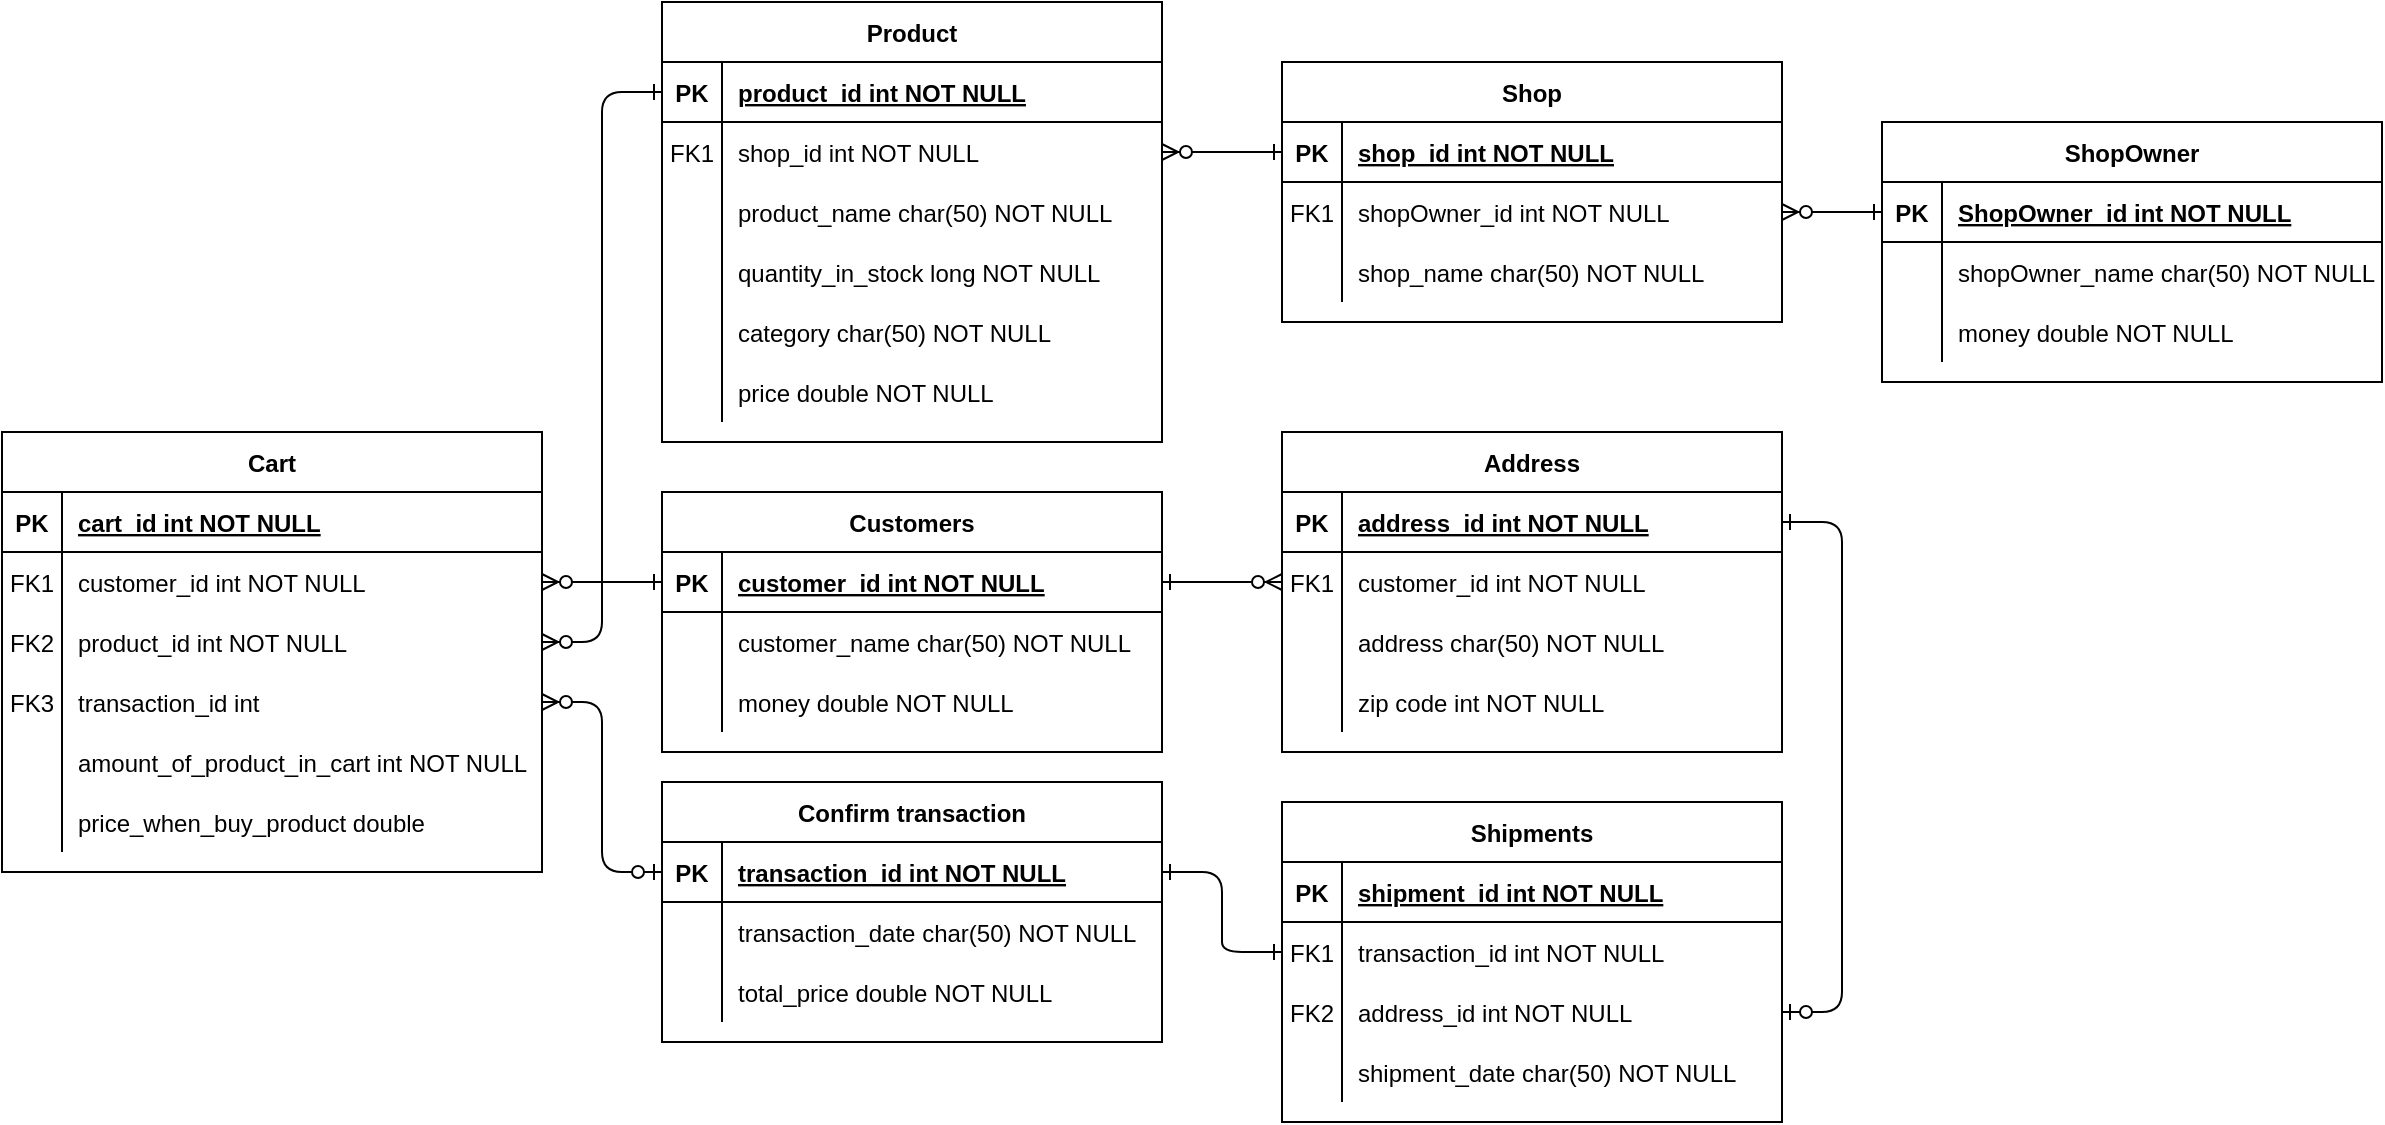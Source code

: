<mxfile version="14.4.0" type="device"><diagram id="R2lEEEUBdFMjLlhIrx00" name="Page-1"><mxGraphModel dx="2076" dy="844" grid="1" gridSize="10" guides="1" tooltips="1" connect="1" arrows="1" fold="1" page="1" pageScale="1" pageWidth="850" pageHeight="1100" math="0" shadow="0" extFonts="Permanent Marker^https://fonts.googleapis.com/css?family=Permanent+Marker"><root><mxCell id="0"/><mxCell id="1" parent="0"/><mxCell id="C-vyLk0tnHw3VtMMgP7b-12" value="" style="edgeStyle=entityRelationEdgeStyle;endArrow=ERone;startArrow=ERone;endFill=0;startFill=0;" parent="1" source="C-vyLk0tnHw3VtMMgP7b-3" target="C-vyLk0tnHw3VtMMgP7b-17" edge="1"><mxGeometry width="100" height="100" relative="1" as="geometry"><mxPoint x="400" y="180" as="sourcePoint"/><mxPoint x="460" y="205" as="targetPoint"/></mxGeometry></mxCell><mxCell id="C-vyLk0tnHw3VtMMgP7b-2" value="Confirm transaction" style="shape=table;startSize=30;container=1;collapsible=1;childLayout=tableLayout;fixedRows=1;rowLines=0;fontStyle=1;align=center;resizeLast=1;" parent="1" vertex="1"><mxGeometry x="110" y="430" width="250" height="130" as="geometry"/></mxCell><mxCell id="C-vyLk0tnHw3VtMMgP7b-3" value="" style="shape=partialRectangle;collapsible=0;dropTarget=0;pointerEvents=0;fillColor=none;points=[[0,0.5],[1,0.5]];portConstraint=eastwest;top=0;left=0;right=0;bottom=1;" parent="C-vyLk0tnHw3VtMMgP7b-2" vertex="1"><mxGeometry y="30" width="250" height="30" as="geometry"/></mxCell><mxCell id="C-vyLk0tnHw3VtMMgP7b-4" value="PK" style="shape=partialRectangle;overflow=hidden;connectable=0;fillColor=none;top=0;left=0;bottom=0;right=0;fontStyle=1;" parent="C-vyLk0tnHw3VtMMgP7b-3" vertex="1"><mxGeometry width="30" height="30" as="geometry"/></mxCell><mxCell id="C-vyLk0tnHw3VtMMgP7b-5" value="transaction_id int NOT NULL " style="shape=partialRectangle;overflow=hidden;connectable=0;fillColor=none;top=0;left=0;bottom=0;right=0;align=left;spacingLeft=6;fontStyle=5;" parent="C-vyLk0tnHw3VtMMgP7b-3" vertex="1"><mxGeometry x="30" width="220" height="30" as="geometry"/></mxCell><mxCell id="C-vyLk0tnHw3VtMMgP7b-9" value="" style="shape=partialRectangle;collapsible=0;dropTarget=0;pointerEvents=0;fillColor=none;points=[[0,0.5],[1,0.5]];portConstraint=eastwest;top=0;left=0;right=0;bottom=0;" parent="C-vyLk0tnHw3VtMMgP7b-2" vertex="1"><mxGeometry y="60" width="250" height="30" as="geometry"/></mxCell><mxCell id="C-vyLk0tnHw3VtMMgP7b-10" value="" style="shape=partialRectangle;overflow=hidden;connectable=0;fillColor=none;top=0;left=0;bottom=0;right=0;" parent="C-vyLk0tnHw3VtMMgP7b-9" vertex="1"><mxGeometry width="30" height="30" as="geometry"/></mxCell><mxCell id="C-vyLk0tnHw3VtMMgP7b-11" value="transaction_date char(50) NOT NULL" style="shape=partialRectangle;overflow=hidden;connectable=0;fillColor=none;top=0;left=0;bottom=0;right=0;align=left;spacingLeft=6;" parent="C-vyLk0tnHw3VtMMgP7b-9" vertex="1"><mxGeometry x="30" width="220" height="30" as="geometry"/></mxCell><mxCell id="ZHhgXjZ1-9pqQUuLKeYJ-200" value="" style="shape=partialRectangle;collapsible=0;dropTarget=0;pointerEvents=0;fillColor=none;points=[[0,0.5],[1,0.5]];portConstraint=eastwest;top=0;left=0;right=0;bottom=0;" vertex="1" parent="C-vyLk0tnHw3VtMMgP7b-2"><mxGeometry y="90" width="250" height="30" as="geometry"/></mxCell><mxCell id="ZHhgXjZ1-9pqQUuLKeYJ-201" value="" style="shape=partialRectangle;overflow=hidden;connectable=0;fillColor=none;top=0;left=0;bottom=0;right=0;" vertex="1" parent="ZHhgXjZ1-9pqQUuLKeYJ-200"><mxGeometry width="30" height="30" as="geometry"/></mxCell><mxCell id="ZHhgXjZ1-9pqQUuLKeYJ-202" value="total_price double NOT NULL" style="shape=partialRectangle;overflow=hidden;connectable=0;fillColor=none;top=0;left=0;bottom=0;right=0;align=left;spacingLeft=6;" vertex="1" parent="ZHhgXjZ1-9pqQUuLKeYJ-200"><mxGeometry x="30" width="220" height="30" as="geometry"/></mxCell><mxCell id="C-vyLk0tnHw3VtMMgP7b-13" value="Shipments" style="shape=table;startSize=30;container=1;collapsible=1;childLayout=tableLayout;fixedRows=1;rowLines=0;fontStyle=1;align=center;resizeLast=1;" parent="1" vertex="1"><mxGeometry x="420" y="440" width="250" height="160" as="geometry"/></mxCell><mxCell id="C-vyLk0tnHw3VtMMgP7b-14" value="" style="shape=partialRectangle;collapsible=0;dropTarget=0;pointerEvents=0;fillColor=none;points=[[0,0.5],[1,0.5]];portConstraint=eastwest;top=0;left=0;right=0;bottom=1;" parent="C-vyLk0tnHw3VtMMgP7b-13" vertex="1"><mxGeometry y="30" width="250" height="30" as="geometry"/></mxCell><mxCell id="C-vyLk0tnHw3VtMMgP7b-15" value="PK" style="shape=partialRectangle;overflow=hidden;connectable=0;fillColor=none;top=0;left=0;bottom=0;right=0;fontStyle=1;" parent="C-vyLk0tnHw3VtMMgP7b-14" vertex="1"><mxGeometry width="30" height="30" as="geometry"/></mxCell><mxCell id="C-vyLk0tnHw3VtMMgP7b-16" value="shipment_id int NOT NULL " style="shape=partialRectangle;overflow=hidden;connectable=0;fillColor=none;top=0;left=0;bottom=0;right=0;align=left;spacingLeft=6;fontStyle=5;" parent="C-vyLk0tnHw3VtMMgP7b-14" vertex="1"><mxGeometry x="30" width="220" height="30" as="geometry"/></mxCell><mxCell id="C-vyLk0tnHw3VtMMgP7b-17" value="" style="shape=partialRectangle;collapsible=0;dropTarget=0;pointerEvents=0;fillColor=none;points=[[0,0.5],[1,0.5]];portConstraint=eastwest;top=0;left=0;right=0;bottom=0;" parent="C-vyLk0tnHw3VtMMgP7b-13" vertex="1"><mxGeometry y="60" width="250" height="30" as="geometry"/></mxCell><mxCell id="C-vyLk0tnHw3VtMMgP7b-18" value="FK1" style="shape=partialRectangle;overflow=hidden;connectable=0;fillColor=none;top=0;left=0;bottom=0;right=0;" parent="C-vyLk0tnHw3VtMMgP7b-17" vertex="1"><mxGeometry width="30" height="30" as="geometry"/></mxCell><mxCell id="C-vyLk0tnHw3VtMMgP7b-19" value="transaction_id int NOT NULL" style="shape=partialRectangle;overflow=hidden;connectable=0;fillColor=none;top=0;left=0;bottom=0;right=0;align=left;spacingLeft=6;" parent="C-vyLk0tnHw3VtMMgP7b-17" vertex="1"><mxGeometry x="30" width="220" height="30" as="geometry"/></mxCell><mxCell id="ZHhgXjZ1-9pqQUuLKeYJ-132" value="" style="shape=partialRectangle;collapsible=0;dropTarget=0;pointerEvents=0;fillColor=none;points=[[0,0.5],[1,0.5]];portConstraint=eastwest;top=0;left=0;right=0;bottom=0;" vertex="1" parent="C-vyLk0tnHw3VtMMgP7b-13"><mxGeometry y="90" width="250" height="30" as="geometry"/></mxCell><mxCell id="ZHhgXjZ1-9pqQUuLKeYJ-133" value="FK2" style="shape=partialRectangle;overflow=hidden;connectable=0;fillColor=none;top=0;left=0;bottom=0;right=0;" vertex="1" parent="ZHhgXjZ1-9pqQUuLKeYJ-132"><mxGeometry width="30" height="30" as="geometry"/></mxCell><mxCell id="ZHhgXjZ1-9pqQUuLKeYJ-134" value="address_id int NOT NULL" style="shape=partialRectangle;overflow=hidden;connectable=0;fillColor=none;top=0;left=0;bottom=0;right=0;align=left;spacingLeft=6;" vertex="1" parent="ZHhgXjZ1-9pqQUuLKeYJ-132"><mxGeometry x="30" width="220" height="30" as="geometry"/></mxCell><mxCell id="C-vyLk0tnHw3VtMMgP7b-20" value="" style="shape=partialRectangle;collapsible=0;dropTarget=0;pointerEvents=0;fillColor=none;points=[[0,0.5],[1,0.5]];portConstraint=eastwest;top=0;left=0;right=0;bottom=0;" parent="C-vyLk0tnHw3VtMMgP7b-13" vertex="1"><mxGeometry y="120" width="250" height="30" as="geometry"/></mxCell><mxCell id="C-vyLk0tnHw3VtMMgP7b-21" value="" style="shape=partialRectangle;overflow=hidden;connectable=0;fillColor=none;top=0;left=0;bottom=0;right=0;" parent="C-vyLk0tnHw3VtMMgP7b-20" vertex="1"><mxGeometry width="30" height="30" as="geometry"/></mxCell><mxCell id="C-vyLk0tnHw3VtMMgP7b-22" value="shipment_date char(50) NOT NULL" style="shape=partialRectangle;overflow=hidden;connectable=0;fillColor=none;top=0;left=0;bottom=0;right=0;align=left;spacingLeft=6;" parent="C-vyLk0tnHw3VtMMgP7b-20" vertex="1"><mxGeometry x="30" width="220" height="30" as="geometry"/></mxCell><mxCell id="C-vyLk0tnHw3VtMMgP7b-23" value="Customers" style="shape=table;startSize=30;container=1;collapsible=1;childLayout=tableLayout;fixedRows=1;rowLines=0;fontStyle=1;align=center;resizeLast=1;" parent="1" vertex="1"><mxGeometry x="110" y="285" width="250" height="130" as="geometry"/></mxCell><mxCell id="C-vyLk0tnHw3VtMMgP7b-24" value="" style="shape=partialRectangle;collapsible=0;dropTarget=0;pointerEvents=0;fillColor=none;points=[[0,0.5],[1,0.5]];portConstraint=eastwest;top=0;left=0;right=0;bottom=1;" parent="C-vyLk0tnHw3VtMMgP7b-23" vertex="1"><mxGeometry y="30" width="250" height="30" as="geometry"/></mxCell><mxCell id="C-vyLk0tnHw3VtMMgP7b-25" value="PK" style="shape=partialRectangle;overflow=hidden;connectable=0;fillColor=none;top=0;left=0;bottom=0;right=0;fontStyle=1;" parent="C-vyLk0tnHw3VtMMgP7b-24" vertex="1"><mxGeometry width="30" height="30" as="geometry"/></mxCell><mxCell id="C-vyLk0tnHw3VtMMgP7b-26" value="customer_id int NOT NULL " style="shape=partialRectangle;overflow=hidden;connectable=0;fillColor=none;top=0;left=0;bottom=0;right=0;align=left;spacingLeft=6;fontStyle=5;" parent="C-vyLk0tnHw3VtMMgP7b-24" vertex="1"><mxGeometry x="30" width="220" height="30" as="geometry"/></mxCell><mxCell id="C-vyLk0tnHw3VtMMgP7b-27" value="" style="shape=partialRectangle;collapsible=0;dropTarget=0;pointerEvents=0;fillColor=none;points=[[0,0.5],[1,0.5]];portConstraint=eastwest;top=0;left=0;right=0;bottom=0;" parent="C-vyLk0tnHw3VtMMgP7b-23" vertex="1"><mxGeometry y="60" width="250" height="30" as="geometry"/></mxCell><mxCell id="C-vyLk0tnHw3VtMMgP7b-28" value="" style="shape=partialRectangle;overflow=hidden;connectable=0;fillColor=none;top=0;left=0;bottom=0;right=0;" parent="C-vyLk0tnHw3VtMMgP7b-27" vertex="1"><mxGeometry width="30" height="30" as="geometry"/></mxCell><mxCell id="C-vyLk0tnHw3VtMMgP7b-29" value="customer_name char(50) NOT NULL" style="shape=partialRectangle;overflow=hidden;connectable=0;fillColor=none;top=0;left=0;bottom=0;right=0;align=left;spacingLeft=6;" parent="C-vyLk0tnHw3VtMMgP7b-27" vertex="1"><mxGeometry x="30" width="220" height="30" as="geometry"/></mxCell><mxCell id="ZHhgXjZ1-9pqQUuLKeYJ-170" value="" style="shape=partialRectangle;collapsible=0;dropTarget=0;pointerEvents=0;fillColor=none;points=[[0,0.5],[1,0.5]];portConstraint=eastwest;top=0;left=0;right=0;bottom=0;" vertex="1" parent="C-vyLk0tnHw3VtMMgP7b-23"><mxGeometry y="90" width="250" height="30" as="geometry"/></mxCell><mxCell id="ZHhgXjZ1-9pqQUuLKeYJ-171" value="" style="shape=partialRectangle;overflow=hidden;connectable=0;fillColor=none;top=0;left=0;bottom=0;right=0;" vertex="1" parent="ZHhgXjZ1-9pqQUuLKeYJ-170"><mxGeometry width="30" height="30" as="geometry"/></mxCell><mxCell id="ZHhgXjZ1-9pqQUuLKeYJ-172" value="money double NOT NULL" style="shape=partialRectangle;overflow=hidden;connectable=0;fillColor=none;top=0;left=0;bottom=0;right=0;align=left;spacingLeft=6;" vertex="1" parent="ZHhgXjZ1-9pqQUuLKeYJ-170"><mxGeometry x="30" width="220" height="30" as="geometry"/></mxCell><mxCell id="ZHhgXjZ1-9pqQUuLKeYJ-3" value="Shop" style="shape=table;startSize=30;container=1;collapsible=1;childLayout=tableLayout;fixedRows=1;rowLines=0;fontStyle=1;align=center;resizeLast=1;" vertex="1" parent="1"><mxGeometry x="420" y="70" width="250" height="130" as="geometry"/></mxCell><mxCell id="ZHhgXjZ1-9pqQUuLKeYJ-4" value="" style="shape=partialRectangle;collapsible=0;dropTarget=0;pointerEvents=0;fillColor=none;points=[[0,0.5],[1,0.5]];portConstraint=eastwest;top=0;left=0;right=0;bottom=1;" vertex="1" parent="ZHhgXjZ1-9pqQUuLKeYJ-3"><mxGeometry y="30" width="250" height="30" as="geometry"/></mxCell><mxCell id="ZHhgXjZ1-9pqQUuLKeYJ-5" value="PK" style="shape=partialRectangle;overflow=hidden;connectable=0;fillColor=none;top=0;left=0;bottom=0;right=0;fontStyle=1;" vertex="1" parent="ZHhgXjZ1-9pqQUuLKeYJ-4"><mxGeometry width="30" height="30" as="geometry"/></mxCell><mxCell id="ZHhgXjZ1-9pqQUuLKeYJ-6" value="shop_id int NOT NULL " style="shape=partialRectangle;overflow=hidden;connectable=0;fillColor=none;top=0;left=0;bottom=0;right=0;align=left;spacingLeft=6;fontStyle=5;" vertex="1" parent="ZHhgXjZ1-9pqQUuLKeYJ-4"><mxGeometry x="30" width="220" height="30" as="geometry"/></mxCell><mxCell id="ZHhgXjZ1-9pqQUuLKeYJ-146" value="" style="shape=partialRectangle;collapsible=0;dropTarget=0;pointerEvents=0;fillColor=none;points=[[0,0.5],[1,0.5]];portConstraint=eastwest;top=0;left=0;right=0;bottom=0;" vertex="1" parent="ZHhgXjZ1-9pqQUuLKeYJ-3"><mxGeometry y="60" width="250" height="30" as="geometry"/></mxCell><mxCell id="ZHhgXjZ1-9pqQUuLKeYJ-147" value="FK1" style="shape=partialRectangle;overflow=hidden;connectable=0;fillColor=none;top=0;left=0;bottom=0;right=0;" vertex="1" parent="ZHhgXjZ1-9pqQUuLKeYJ-146"><mxGeometry width="30" height="30" as="geometry"/></mxCell><mxCell id="ZHhgXjZ1-9pqQUuLKeYJ-148" value="shopOwner_id int NOT NULL" style="shape=partialRectangle;overflow=hidden;connectable=0;fillColor=none;top=0;left=0;bottom=0;right=0;align=left;spacingLeft=6;" vertex="1" parent="ZHhgXjZ1-9pqQUuLKeYJ-146"><mxGeometry x="30" width="220" height="30" as="geometry"/></mxCell><mxCell id="ZHhgXjZ1-9pqQUuLKeYJ-207" value="" style="shape=partialRectangle;collapsible=0;dropTarget=0;pointerEvents=0;fillColor=none;points=[[0,0.5],[1,0.5]];portConstraint=eastwest;top=0;left=0;right=0;bottom=0;" vertex="1" parent="ZHhgXjZ1-9pqQUuLKeYJ-3"><mxGeometry y="90" width="250" height="30" as="geometry"/></mxCell><mxCell id="ZHhgXjZ1-9pqQUuLKeYJ-208" value="" style="shape=partialRectangle;overflow=hidden;connectable=0;fillColor=none;top=0;left=0;bottom=0;right=0;" vertex="1" parent="ZHhgXjZ1-9pqQUuLKeYJ-207"><mxGeometry width="30" height="30" as="geometry"/></mxCell><mxCell id="ZHhgXjZ1-9pqQUuLKeYJ-209" value="shop_name char(50) NOT NULL" style="shape=partialRectangle;overflow=hidden;connectable=0;fillColor=none;top=0;left=0;bottom=0;right=0;align=left;spacingLeft=6;" vertex="1" parent="ZHhgXjZ1-9pqQUuLKeYJ-207"><mxGeometry x="30" width="220" height="30" as="geometry"/></mxCell><mxCell id="ZHhgXjZ1-9pqQUuLKeYJ-23" value="Product" style="shape=table;startSize=30;container=1;collapsible=1;childLayout=tableLayout;fixedRows=1;rowLines=0;fontStyle=1;align=center;resizeLast=1;" vertex="1" parent="1"><mxGeometry x="110" y="40" width="250" height="220" as="geometry"/></mxCell><mxCell id="ZHhgXjZ1-9pqQUuLKeYJ-24" value="" style="shape=partialRectangle;collapsible=0;dropTarget=0;pointerEvents=0;fillColor=none;points=[[0,0.5],[1,0.5]];portConstraint=eastwest;top=0;left=0;right=0;bottom=1;" vertex="1" parent="ZHhgXjZ1-9pqQUuLKeYJ-23"><mxGeometry y="30" width="250" height="30" as="geometry"/></mxCell><mxCell id="ZHhgXjZ1-9pqQUuLKeYJ-25" value="PK" style="shape=partialRectangle;overflow=hidden;connectable=0;fillColor=none;top=0;left=0;bottom=0;right=0;fontStyle=1;" vertex="1" parent="ZHhgXjZ1-9pqQUuLKeYJ-24"><mxGeometry width="30" height="30" as="geometry"/></mxCell><mxCell id="ZHhgXjZ1-9pqQUuLKeYJ-26" value="product_id int NOT NULL " style="shape=partialRectangle;overflow=hidden;connectable=0;fillColor=none;top=0;left=0;bottom=0;right=0;align=left;spacingLeft=6;fontStyle=5;" vertex="1" parent="ZHhgXjZ1-9pqQUuLKeYJ-24"><mxGeometry x="30" width="220" height="30" as="geometry"/></mxCell><mxCell id="ZHhgXjZ1-9pqQUuLKeYJ-7" value="" style="shape=partialRectangle;collapsible=0;dropTarget=0;pointerEvents=0;fillColor=none;points=[[0,0.5],[1,0.5]];portConstraint=eastwest;top=0;left=0;right=0;bottom=0;" vertex="1" parent="ZHhgXjZ1-9pqQUuLKeYJ-23"><mxGeometry y="60" width="250" height="30" as="geometry"/></mxCell><mxCell id="ZHhgXjZ1-9pqQUuLKeYJ-8" value="FK1" style="shape=partialRectangle;overflow=hidden;connectable=0;fillColor=none;top=0;left=0;bottom=0;right=0;" vertex="1" parent="ZHhgXjZ1-9pqQUuLKeYJ-7"><mxGeometry width="30" height="30" as="geometry"/></mxCell><mxCell id="ZHhgXjZ1-9pqQUuLKeYJ-9" value="shop_id int NOT NULL" style="shape=partialRectangle;overflow=hidden;connectable=0;fillColor=none;top=0;left=0;bottom=0;right=0;align=left;spacingLeft=6;" vertex="1" parent="ZHhgXjZ1-9pqQUuLKeYJ-7"><mxGeometry x="30" width="220" height="30" as="geometry"/></mxCell><mxCell id="ZHhgXjZ1-9pqQUuLKeYJ-27" value="" style="shape=partialRectangle;collapsible=0;dropTarget=0;pointerEvents=0;fillColor=none;points=[[0,0.5],[1,0.5]];portConstraint=eastwest;top=0;left=0;right=0;bottom=0;" vertex="1" parent="ZHhgXjZ1-9pqQUuLKeYJ-23"><mxGeometry y="90" width="250" height="30" as="geometry"/></mxCell><mxCell id="ZHhgXjZ1-9pqQUuLKeYJ-28" value="" style="shape=partialRectangle;overflow=hidden;connectable=0;fillColor=none;top=0;left=0;bottom=0;right=0;" vertex="1" parent="ZHhgXjZ1-9pqQUuLKeYJ-27"><mxGeometry width="30" height="30" as="geometry"/></mxCell><mxCell id="ZHhgXjZ1-9pqQUuLKeYJ-29" value="product_name char(50) NOT NULL" style="shape=partialRectangle;overflow=hidden;connectable=0;fillColor=none;top=0;left=0;bottom=0;right=0;align=left;spacingLeft=6;" vertex="1" parent="ZHhgXjZ1-9pqQUuLKeYJ-27"><mxGeometry x="30" width="220" height="30" as="geometry"/></mxCell><mxCell id="ZHhgXjZ1-9pqQUuLKeYJ-108" value="" style="shape=partialRectangle;collapsible=0;dropTarget=0;pointerEvents=0;fillColor=none;points=[[0,0.5],[1,0.5]];portConstraint=eastwest;top=0;left=0;right=0;bottom=0;" vertex="1" parent="ZHhgXjZ1-9pqQUuLKeYJ-23"><mxGeometry y="120" width="250" height="30" as="geometry"/></mxCell><mxCell id="ZHhgXjZ1-9pqQUuLKeYJ-109" value="" style="shape=partialRectangle;overflow=hidden;connectable=0;fillColor=none;top=0;left=0;bottom=0;right=0;" vertex="1" parent="ZHhgXjZ1-9pqQUuLKeYJ-108"><mxGeometry width="30" height="30" as="geometry"/></mxCell><mxCell id="ZHhgXjZ1-9pqQUuLKeYJ-110" value="quantity_in_stock long NOT NULL" style="shape=partialRectangle;overflow=hidden;connectable=0;fillColor=none;top=0;left=0;bottom=0;right=0;align=left;spacingLeft=6;" vertex="1" parent="ZHhgXjZ1-9pqQUuLKeYJ-108"><mxGeometry x="30" width="220" height="30" as="geometry"/></mxCell><mxCell id="ZHhgXjZ1-9pqQUuLKeYJ-111" value="" style="shape=partialRectangle;collapsible=0;dropTarget=0;pointerEvents=0;fillColor=none;points=[[0,0.5],[1,0.5]];portConstraint=eastwest;top=0;left=0;right=0;bottom=0;" vertex="1" parent="ZHhgXjZ1-9pqQUuLKeYJ-23"><mxGeometry y="150" width="250" height="30" as="geometry"/></mxCell><mxCell id="ZHhgXjZ1-9pqQUuLKeYJ-112" value="" style="shape=partialRectangle;overflow=hidden;connectable=0;fillColor=none;top=0;left=0;bottom=0;right=0;" vertex="1" parent="ZHhgXjZ1-9pqQUuLKeYJ-111"><mxGeometry width="30" height="30" as="geometry"/></mxCell><mxCell id="ZHhgXjZ1-9pqQUuLKeYJ-113" value="category char(50) NOT NULL" style="shape=partialRectangle;overflow=hidden;connectable=0;fillColor=none;top=0;left=0;bottom=0;right=0;align=left;spacingLeft=6;" vertex="1" parent="ZHhgXjZ1-9pqQUuLKeYJ-111"><mxGeometry x="30" width="220" height="30" as="geometry"/></mxCell><mxCell id="ZHhgXjZ1-9pqQUuLKeYJ-173" value="" style="shape=partialRectangle;collapsible=0;dropTarget=0;pointerEvents=0;fillColor=none;points=[[0,0.5],[1,0.5]];portConstraint=eastwest;top=0;left=0;right=0;bottom=0;" vertex="1" parent="ZHhgXjZ1-9pqQUuLKeYJ-23"><mxGeometry y="180" width="250" height="30" as="geometry"/></mxCell><mxCell id="ZHhgXjZ1-9pqQUuLKeYJ-174" value="" style="shape=partialRectangle;overflow=hidden;connectable=0;fillColor=none;top=0;left=0;bottom=0;right=0;" vertex="1" parent="ZHhgXjZ1-9pqQUuLKeYJ-173"><mxGeometry width="30" height="30" as="geometry"/></mxCell><mxCell id="ZHhgXjZ1-9pqQUuLKeYJ-175" value="price double NOT NULL" style="shape=partialRectangle;overflow=hidden;connectable=0;fillColor=none;top=0;left=0;bottom=0;right=0;align=left;spacingLeft=6;" vertex="1" parent="ZHhgXjZ1-9pqQUuLKeYJ-173"><mxGeometry x="30" width="220" height="30" as="geometry"/></mxCell><mxCell id="ZHhgXjZ1-9pqQUuLKeYJ-52" value="Cart" style="shape=table;startSize=30;container=1;collapsible=1;childLayout=tableLayout;fixedRows=1;rowLines=0;fontStyle=1;align=center;resizeLast=1;" vertex="1" parent="1"><mxGeometry x="-220" y="255" width="270" height="220" as="geometry"/></mxCell><mxCell id="ZHhgXjZ1-9pqQUuLKeYJ-53" value="" style="shape=partialRectangle;collapsible=0;dropTarget=0;pointerEvents=0;fillColor=none;points=[[0,0.5],[1,0.5]];portConstraint=eastwest;top=0;left=0;right=0;bottom=1;" vertex="1" parent="ZHhgXjZ1-9pqQUuLKeYJ-52"><mxGeometry y="30" width="270" height="30" as="geometry"/></mxCell><mxCell id="ZHhgXjZ1-9pqQUuLKeYJ-54" value="PK" style="shape=partialRectangle;overflow=hidden;connectable=0;fillColor=none;top=0;left=0;bottom=0;right=0;fontStyle=1;" vertex="1" parent="ZHhgXjZ1-9pqQUuLKeYJ-53"><mxGeometry width="30" height="30" as="geometry"/></mxCell><mxCell id="ZHhgXjZ1-9pqQUuLKeYJ-55" value="cart_id int NOT NULL " style="shape=partialRectangle;overflow=hidden;connectable=0;fillColor=none;top=0;left=0;bottom=0;right=0;align=left;spacingLeft=6;fontStyle=5;" vertex="1" parent="ZHhgXjZ1-9pqQUuLKeYJ-53"><mxGeometry x="30" width="240" height="30" as="geometry"/></mxCell><mxCell id="ZHhgXjZ1-9pqQUuLKeYJ-97" value="" style="shape=partialRectangle;collapsible=0;dropTarget=0;pointerEvents=0;fillColor=none;points=[[0,0.5],[1,0.5]];portConstraint=eastwest;top=0;left=0;right=0;bottom=0;" vertex="1" parent="ZHhgXjZ1-9pqQUuLKeYJ-52"><mxGeometry y="60" width="270" height="30" as="geometry"/></mxCell><mxCell id="ZHhgXjZ1-9pqQUuLKeYJ-98" value="FK1" style="shape=partialRectangle;overflow=hidden;connectable=0;fillColor=none;top=0;left=0;bottom=0;right=0;" vertex="1" parent="ZHhgXjZ1-9pqQUuLKeYJ-97"><mxGeometry width="30" height="30" as="geometry"/></mxCell><mxCell id="ZHhgXjZ1-9pqQUuLKeYJ-99" value="customer_id int NOT NULL" style="shape=partialRectangle;overflow=hidden;connectable=0;fillColor=none;top=0;left=0;bottom=0;right=0;align=left;spacingLeft=6;" vertex="1" parent="ZHhgXjZ1-9pqQUuLKeYJ-97"><mxGeometry x="30" width="240" height="30" as="geometry"/></mxCell><mxCell id="ZHhgXjZ1-9pqQUuLKeYJ-86" value="" style="shape=partialRectangle;collapsible=0;dropTarget=0;pointerEvents=0;fillColor=none;points=[[0,0.5],[1,0.5]];portConstraint=eastwest;top=0;left=0;right=0;bottom=0;" vertex="1" parent="ZHhgXjZ1-9pqQUuLKeYJ-52"><mxGeometry y="90" width="270" height="30" as="geometry"/></mxCell><mxCell id="ZHhgXjZ1-9pqQUuLKeYJ-87" value="FK2" style="shape=partialRectangle;overflow=hidden;connectable=0;fillColor=none;top=0;left=0;bottom=0;right=0;" vertex="1" parent="ZHhgXjZ1-9pqQUuLKeYJ-86"><mxGeometry width="30" height="30" as="geometry"/></mxCell><mxCell id="ZHhgXjZ1-9pqQUuLKeYJ-88" value="product_id int NOT NULL" style="shape=partialRectangle;overflow=hidden;connectable=0;fillColor=none;top=0;left=0;bottom=0;right=0;align=left;spacingLeft=6;" vertex="1" parent="ZHhgXjZ1-9pqQUuLKeYJ-86"><mxGeometry x="30" width="240" height="30" as="geometry"/></mxCell><mxCell id="ZHhgXjZ1-9pqQUuLKeYJ-56" value="" style="shape=partialRectangle;collapsible=0;dropTarget=0;pointerEvents=0;fillColor=none;points=[[0,0.5],[1,0.5]];portConstraint=eastwest;top=0;left=0;right=0;bottom=0;" vertex="1" parent="ZHhgXjZ1-9pqQUuLKeYJ-52"><mxGeometry y="120" width="270" height="30" as="geometry"/></mxCell><mxCell id="ZHhgXjZ1-9pqQUuLKeYJ-57" value="FK3" style="shape=partialRectangle;overflow=hidden;connectable=0;fillColor=none;top=0;left=0;bottom=0;right=0;" vertex="1" parent="ZHhgXjZ1-9pqQUuLKeYJ-56"><mxGeometry width="30" height="30" as="geometry"/></mxCell><mxCell id="ZHhgXjZ1-9pqQUuLKeYJ-58" value="transaction_id int" style="shape=partialRectangle;overflow=hidden;connectable=0;fillColor=none;top=0;left=0;bottom=0;right=0;align=left;spacingLeft=6;" vertex="1" parent="ZHhgXjZ1-9pqQUuLKeYJ-56"><mxGeometry x="30" width="240" height="30" as="geometry"/></mxCell><mxCell id="ZHhgXjZ1-9pqQUuLKeYJ-183" value="" style="shape=partialRectangle;collapsible=0;dropTarget=0;pointerEvents=0;fillColor=none;points=[[0,0.5],[1,0.5]];portConstraint=eastwest;top=0;left=0;right=0;bottom=0;" vertex="1" parent="ZHhgXjZ1-9pqQUuLKeYJ-52"><mxGeometry y="150" width="270" height="30" as="geometry"/></mxCell><mxCell id="ZHhgXjZ1-9pqQUuLKeYJ-184" value="" style="shape=partialRectangle;overflow=hidden;connectable=0;fillColor=none;top=0;left=0;bottom=0;right=0;" vertex="1" parent="ZHhgXjZ1-9pqQUuLKeYJ-183"><mxGeometry width="30" height="30" as="geometry"/></mxCell><mxCell id="ZHhgXjZ1-9pqQUuLKeYJ-185" value="amount_of_product_in_cart int NOT NULL" style="shape=partialRectangle;overflow=hidden;connectable=0;fillColor=none;top=0;left=0;bottom=0;right=0;align=left;spacingLeft=6;" vertex="1" parent="ZHhgXjZ1-9pqQUuLKeYJ-183"><mxGeometry x="30" width="240" height="30" as="geometry"/></mxCell><mxCell id="ZHhgXjZ1-9pqQUuLKeYJ-180" value="" style="shape=partialRectangle;collapsible=0;dropTarget=0;pointerEvents=0;fillColor=none;points=[[0,0.5],[1,0.5]];portConstraint=eastwest;top=0;left=0;right=0;bottom=0;" vertex="1" parent="ZHhgXjZ1-9pqQUuLKeYJ-52"><mxGeometry y="180" width="270" height="30" as="geometry"/></mxCell><mxCell id="ZHhgXjZ1-9pqQUuLKeYJ-181" value="" style="shape=partialRectangle;overflow=hidden;connectable=0;fillColor=none;top=0;left=0;bottom=0;right=0;" vertex="1" parent="ZHhgXjZ1-9pqQUuLKeYJ-180"><mxGeometry width="30" height="30" as="geometry"/></mxCell><mxCell id="ZHhgXjZ1-9pqQUuLKeYJ-182" value="price_when_buy_product double" style="shape=partialRectangle;overflow=hidden;connectable=0;fillColor=none;top=0;left=0;bottom=0;right=0;align=left;spacingLeft=6;" vertex="1" parent="ZHhgXjZ1-9pqQUuLKeYJ-180"><mxGeometry x="30" width="240" height="30" as="geometry"/></mxCell><mxCell id="ZHhgXjZ1-9pqQUuLKeYJ-71" value="Address" style="shape=table;startSize=30;container=1;collapsible=1;childLayout=tableLayout;fixedRows=1;rowLines=0;fontStyle=1;align=center;resizeLast=1;" vertex="1" parent="1"><mxGeometry x="420" y="255" width="250" height="160" as="geometry"/></mxCell><mxCell id="ZHhgXjZ1-9pqQUuLKeYJ-72" value="" style="shape=partialRectangle;collapsible=0;dropTarget=0;pointerEvents=0;fillColor=none;points=[[0,0.5],[1,0.5]];portConstraint=eastwest;top=0;left=0;right=0;bottom=1;" vertex="1" parent="ZHhgXjZ1-9pqQUuLKeYJ-71"><mxGeometry y="30" width="250" height="30" as="geometry"/></mxCell><mxCell id="ZHhgXjZ1-9pqQUuLKeYJ-73" value="PK" style="shape=partialRectangle;overflow=hidden;connectable=0;fillColor=none;top=0;left=0;bottom=0;right=0;fontStyle=1;" vertex="1" parent="ZHhgXjZ1-9pqQUuLKeYJ-72"><mxGeometry width="30" height="30" as="geometry"/></mxCell><mxCell id="ZHhgXjZ1-9pqQUuLKeYJ-74" value="address_id int NOT NULL " style="shape=partialRectangle;overflow=hidden;connectable=0;fillColor=none;top=0;left=0;bottom=0;right=0;align=left;spacingLeft=6;fontStyle=5;" vertex="1" parent="ZHhgXjZ1-9pqQUuLKeYJ-72"><mxGeometry x="30" width="220" height="30" as="geometry"/></mxCell><mxCell id="ZHhgXjZ1-9pqQUuLKeYJ-75" value="" style="shape=partialRectangle;collapsible=0;dropTarget=0;pointerEvents=0;fillColor=none;points=[[0,0.5],[1,0.5]];portConstraint=eastwest;top=0;left=0;right=0;bottom=0;" vertex="1" parent="ZHhgXjZ1-9pqQUuLKeYJ-71"><mxGeometry y="60" width="250" height="30" as="geometry"/></mxCell><mxCell id="ZHhgXjZ1-9pqQUuLKeYJ-76" value="FK1" style="shape=partialRectangle;overflow=hidden;connectable=0;fillColor=none;top=0;left=0;bottom=0;right=0;" vertex="1" parent="ZHhgXjZ1-9pqQUuLKeYJ-75"><mxGeometry width="30" height="30" as="geometry"/></mxCell><mxCell id="ZHhgXjZ1-9pqQUuLKeYJ-77" value="customer_id int NOT NULL" style="shape=partialRectangle;overflow=hidden;connectable=0;fillColor=none;top=0;left=0;bottom=0;right=0;align=left;spacingLeft=6;" vertex="1" parent="ZHhgXjZ1-9pqQUuLKeYJ-75"><mxGeometry x="30" width="220" height="30" as="geometry"/></mxCell><mxCell id="ZHhgXjZ1-9pqQUuLKeYJ-78" value="" style="shape=partialRectangle;collapsible=0;dropTarget=0;pointerEvents=0;fillColor=none;points=[[0,0.5],[1,0.5]];portConstraint=eastwest;top=0;left=0;right=0;bottom=0;" vertex="1" parent="ZHhgXjZ1-9pqQUuLKeYJ-71"><mxGeometry y="90" width="250" height="30" as="geometry"/></mxCell><mxCell id="ZHhgXjZ1-9pqQUuLKeYJ-79" value="" style="shape=partialRectangle;overflow=hidden;connectable=0;fillColor=none;top=0;left=0;bottom=0;right=0;" vertex="1" parent="ZHhgXjZ1-9pqQUuLKeYJ-78"><mxGeometry width="30" height="30" as="geometry"/></mxCell><mxCell id="ZHhgXjZ1-9pqQUuLKeYJ-80" value="address char(50) NOT NULL" style="shape=partialRectangle;overflow=hidden;connectable=0;fillColor=none;top=0;left=0;bottom=0;right=0;align=left;spacingLeft=6;" vertex="1" parent="ZHhgXjZ1-9pqQUuLKeYJ-78"><mxGeometry x="30" width="220" height="30" as="geometry"/></mxCell><mxCell id="ZHhgXjZ1-9pqQUuLKeYJ-89" value="" style="shape=partialRectangle;collapsible=0;dropTarget=0;pointerEvents=0;fillColor=none;points=[[0,0.5],[1,0.5]];portConstraint=eastwest;top=0;left=0;right=0;bottom=0;" vertex="1" parent="ZHhgXjZ1-9pqQUuLKeYJ-71"><mxGeometry y="120" width="250" height="30" as="geometry"/></mxCell><mxCell id="ZHhgXjZ1-9pqQUuLKeYJ-90" value="" style="shape=partialRectangle;overflow=hidden;connectable=0;fillColor=none;top=0;left=0;bottom=0;right=0;" vertex="1" parent="ZHhgXjZ1-9pqQUuLKeYJ-89"><mxGeometry width="30" height="30" as="geometry"/></mxCell><mxCell id="ZHhgXjZ1-9pqQUuLKeYJ-91" value="zip code int NOT NULL" style="shape=partialRectangle;overflow=hidden;connectable=0;fillColor=none;top=0;left=0;bottom=0;right=0;align=left;spacingLeft=6;" vertex="1" parent="ZHhgXjZ1-9pqQUuLKeYJ-89"><mxGeometry x="30" width="220" height="30" as="geometry"/></mxCell><mxCell id="ZHhgXjZ1-9pqQUuLKeYJ-92" value="" style="edgeStyle=entityRelationEdgeStyle;endArrow=ERzeroToMany;startArrow=ERone;endFill=1;startFill=0;" edge="1" parent="1" source="C-vyLk0tnHw3VtMMgP7b-24" target="ZHhgXjZ1-9pqQUuLKeYJ-75"><mxGeometry width="100" height="100" relative="1" as="geometry"><mxPoint x="50" y="220" as="sourcePoint"/><mxPoint x="130" y="250" as="targetPoint"/></mxGeometry></mxCell><mxCell id="ZHhgXjZ1-9pqQUuLKeYJ-103" value="" style="edgeStyle=entityRelationEdgeStyle;endArrow=ERzeroToMany;startArrow=ERone;endFill=1;startFill=0;exitX=0;exitY=0.5;exitDx=0;exitDy=0;" edge="1" parent="1" source="ZHhgXjZ1-9pqQUuLKeYJ-24" target="ZHhgXjZ1-9pqQUuLKeYJ-86"><mxGeometry width="100" height="100" relative="1" as="geometry"><mxPoint x="-60" y="610" as="sourcePoint"/><mxPoint x="10" y="480" as="targetPoint"/></mxGeometry></mxCell><mxCell id="ZHhgXjZ1-9pqQUuLKeYJ-30" value="" style="edgeStyle=entityRelationEdgeStyle;endArrow=ERone;startArrow=ERzeroToMany;endFill=0;startFill=1;exitX=1;exitY=0.5;exitDx=0;exitDy=0;entryX=0;entryY=0.5;entryDx=0;entryDy=0;" edge="1" parent="1" source="ZHhgXjZ1-9pqQUuLKeYJ-97" target="C-vyLk0tnHw3VtMMgP7b-24"><mxGeometry width="100" height="100" relative="1" as="geometry"><mxPoint x="-20" y="1020" as="sourcePoint"/><mxPoint x="120" y="250" as="targetPoint"/></mxGeometry></mxCell><mxCell id="ZHhgXjZ1-9pqQUuLKeYJ-127" value="" style="edgeStyle=entityRelationEdgeStyle;endArrow=ERzeroToOne;startArrow=ERzeroToMany;endFill=1;startFill=1;entryX=0;entryY=0.5;entryDx=0;entryDy=0;" edge="1" parent="1" source="ZHhgXjZ1-9pqQUuLKeYJ-56" target="C-vyLk0tnHw3VtMMgP7b-3"><mxGeometry width="100" height="100" relative="1" as="geometry"><mxPoint x="100" y="515" as="sourcePoint"/><mxPoint x="170" y="265" as="targetPoint"/></mxGeometry></mxCell><mxCell id="ZHhgXjZ1-9pqQUuLKeYJ-141" value="" style="edgeStyle=entityRelationEdgeStyle;endArrow=ERzeroToOne;startArrow=ERone;endFill=1;startFill=0;" edge="1" parent="1" source="ZHhgXjZ1-9pqQUuLKeYJ-72" target="ZHhgXjZ1-9pqQUuLKeYJ-132"><mxGeometry width="100" height="100" relative="1" as="geometry"><mxPoint x="350" y="485" as="sourcePoint"/><mxPoint x="430" y="535" as="targetPoint"/></mxGeometry></mxCell><mxCell id="ZHhgXjZ1-9pqQUuLKeYJ-1" value="" style="edgeStyle=entityRelationEdgeStyle;endArrow=ERzeroToMany;startArrow=ERone;endFill=1;startFill=0;" edge="1" parent="1" source="ZHhgXjZ1-9pqQUuLKeYJ-4" target="ZHhgXjZ1-9pqQUuLKeYJ-7"><mxGeometry width="100" height="100" relative="1" as="geometry"><mxPoint x="330" y="1050" as="sourcePoint"/><mxPoint x="430" y="950" as="targetPoint"/></mxGeometry></mxCell><mxCell id="ZHhgXjZ1-9pqQUuLKeYJ-142" value="ShopOwner" style="shape=table;startSize=30;container=1;collapsible=1;childLayout=tableLayout;fixedRows=1;rowLines=0;fontStyle=1;align=center;resizeLast=1;" vertex="1" parent="1"><mxGeometry x="720" y="100" width="250" height="130" as="geometry"/></mxCell><mxCell id="ZHhgXjZ1-9pqQUuLKeYJ-143" value="" style="shape=partialRectangle;collapsible=0;dropTarget=0;pointerEvents=0;fillColor=none;points=[[0,0.5],[1,0.5]];portConstraint=eastwest;top=0;left=0;right=0;bottom=1;" vertex="1" parent="ZHhgXjZ1-9pqQUuLKeYJ-142"><mxGeometry y="30" width="250" height="30" as="geometry"/></mxCell><mxCell id="ZHhgXjZ1-9pqQUuLKeYJ-144" value="PK" style="shape=partialRectangle;overflow=hidden;connectable=0;fillColor=none;top=0;left=0;bottom=0;right=0;fontStyle=1;" vertex="1" parent="ZHhgXjZ1-9pqQUuLKeYJ-143"><mxGeometry width="30" height="30" as="geometry"/></mxCell><mxCell id="ZHhgXjZ1-9pqQUuLKeYJ-145" value="ShopOwner_id int NOT NULL " style="shape=partialRectangle;overflow=hidden;connectable=0;fillColor=none;top=0;left=0;bottom=0;right=0;align=left;spacingLeft=6;fontStyle=5;" vertex="1" parent="ZHhgXjZ1-9pqQUuLKeYJ-143"><mxGeometry x="30" width="220" height="30" as="geometry"/></mxCell><mxCell id="ZHhgXjZ1-9pqQUuLKeYJ-152" value="" style="shape=partialRectangle;collapsible=0;dropTarget=0;pointerEvents=0;fillColor=none;points=[[0,0.5],[1,0.5]];portConstraint=eastwest;top=0;left=0;right=0;bottom=0;" vertex="1" parent="ZHhgXjZ1-9pqQUuLKeYJ-142"><mxGeometry y="60" width="250" height="30" as="geometry"/></mxCell><mxCell id="ZHhgXjZ1-9pqQUuLKeYJ-153" value="" style="shape=partialRectangle;overflow=hidden;connectable=0;fillColor=none;top=0;left=0;bottom=0;right=0;" vertex="1" parent="ZHhgXjZ1-9pqQUuLKeYJ-152"><mxGeometry width="30" height="30" as="geometry"/></mxCell><mxCell id="ZHhgXjZ1-9pqQUuLKeYJ-154" value="shopOwner_name char(50) NOT NULL" style="shape=partialRectangle;overflow=hidden;connectable=0;fillColor=none;top=0;left=0;bottom=0;right=0;align=left;spacingLeft=6;" vertex="1" parent="ZHhgXjZ1-9pqQUuLKeYJ-152"><mxGeometry x="30" width="220" height="30" as="geometry"/></mxCell><mxCell id="ZHhgXjZ1-9pqQUuLKeYJ-149" value="" style="shape=partialRectangle;collapsible=0;dropTarget=0;pointerEvents=0;fillColor=none;points=[[0,0.5],[1,0.5]];portConstraint=eastwest;top=0;left=0;right=0;bottom=0;" vertex="1" parent="ZHhgXjZ1-9pqQUuLKeYJ-142"><mxGeometry y="90" width="250" height="30" as="geometry"/></mxCell><mxCell id="ZHhgXjZ1-9pqQUuLKeYJ-150" value="" style="shape=partialRectangle;overflow=hidden;connectable=0;fillColor=none;top=0;left=0;bottom=0;right=0;" vertex="1" parent="ZHhgXjZ1-9pqQUuLKeYJ-149"><mxGeometry width="30" height="30" as="geometry"/></mxCell><mxCell id="ZHhgXjZ1-9pqQUuLKeYJ-151" value="money double NOT NULL" style="shape=partialRectangle;overflow=hidden;connectable=0;fillColor=none;top=0;left=0;bottom=0;right=0;align=left;spacingLeft=6;" vertex="1" parent="ZHhgXjZ1-9pqQUuLKeYJ-149"><mxGeometry x="30" width="220" height="30" as="geometry"/></mxCell><mxCell id="ZHhgXjZ1-9pqQUuLKeYJ-165" value="" style="edgeStyle=entityRelationEdgeStyle;endArrow=ERzeroToMany;startArrow=ERone;endFill=1;startFill=0;" edge="1" parent="1" source="ZHhgXjZ1-9pqQUuLKeYJ-143" target="ZHhgXjZ1-9pqQUuLKeYJ-146"><mxGeometry width="100" height="100" relative="1" as="geometry"><mxPoint x="780" y="310" as="sourcePoint"/><mxPoint x="780" y="560" as="targetPoint"/></mxGeometry></mxCell></root></mxGraphModel></diagram></mxfile>